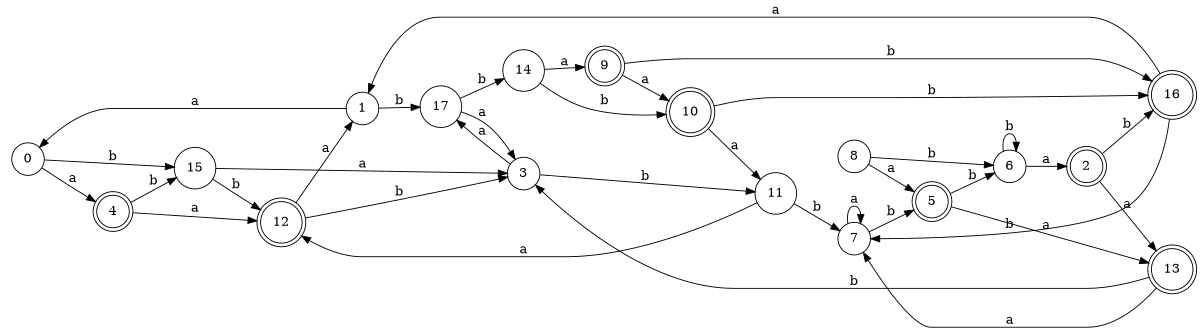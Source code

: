 digraph n15_7 {
__start0 [label="" shape="none"];

rankdir=LR;
size="8,5";

s0 [style="filled", color="black", fillcolor="white" shape="circle", label="0"];
s1 [style="filled", color="black", fillcolor="white" shape="circle", label="1"];
s2 [style="rounded,filled", color="black", fillcolor="white" shape="doublecircle", label="2"];
s3 [style="filled", color="black", fillcolor="white" shape="circle", label="3"];
s4 [style="rounded,filled", color="black", fillcolor="white" shape="doublecircle", label="4"];
s5 [style="rounded,filled", color="black", fillcolor="white" shape="doublecircle", label="5"];
s6 [style="filled", color="black", fillcolor="white" shape="circle", label="6"];
s7 [style="filled", color="black", fillcolor="white" shape="circle", label="7"];
s8 [style="filled", color="black", fillcolor="white" shape="circle", label="8"];
s9 [style="rounded,filled", color="black", fillcolor="white" shape="doublecircle", label="9"];
s10 [style="rounded,filled", color="black", fillcolor="white" shape="doublecircle", label="10"];
s11 [style="filled", color="black", fillcolor="white" shape="circle", label="11"];
s12 [style="rounded,filled", color="black", fillcolor="white" shape="doublecircle", label="12"];
s13 [style="rounded,filled", color="black", fillcolor="white" shape="doublecircle", label="13"];
s14 [style="filled", color="black", fillcolor="white" shape="circle", label="14"];
s15 [style="filled", color="black", fillcolor="white" shape="circle", label="15"];
s16 [style="rounded,filled", color="black", fillcolor="white" shape="doublecircle", label="16"];
s17 [style="filled", color="black", fillcolor="white" shape="circle", label="17"];
s0 -> s4 [label="a"];
s0 -> s15 [label="b"];
s1 -> s0 [label="a"];
s1 -> s17 [label="b"];
s2 -> s13 [label="a"];
s2 -> s16 [label="b"];
s3 -> s17 [label="a"];
s3 -> s11 [label="b"];
s4 -> s12 [label="a"];
s4 -> s15 [label="b"];
s5 -> s13 [label="a"];
s5 -> s6 [label="b"];
s6 -> s2 [label="a"];
s6 -> s6 [label="b"];
s7 -> s7 [label="a"];
s7 -> s5 [label="b"];
s8 -> s5 [label="a"];
s8 -> s6 [label="b"];
s9 -> s10 [label="a"];
s9 -> s16 [label="b"];
s10 -> s11 [label="a"];
s10 -> s16 [label="b"];
s11 -> s12 [label="a"];
s11 -> s7 [label="b"];
s12 -> s1 [label="a"];
s12 -> s3 [label="b"];
s13 -> s7 [label="a"];
s13 -> s3 [label="b"];
s14 -> s9 [label="a"];
s14 -> s10 [label="b"];
s15 -> s3 [label="a"];
s15 -> s12 [label="b"];
s16 -> s1 [label="a"];
s16 -> s7 [label="b"];
s17 -> s3 [label="a"];
s17 -> s14 [label="b"];

}